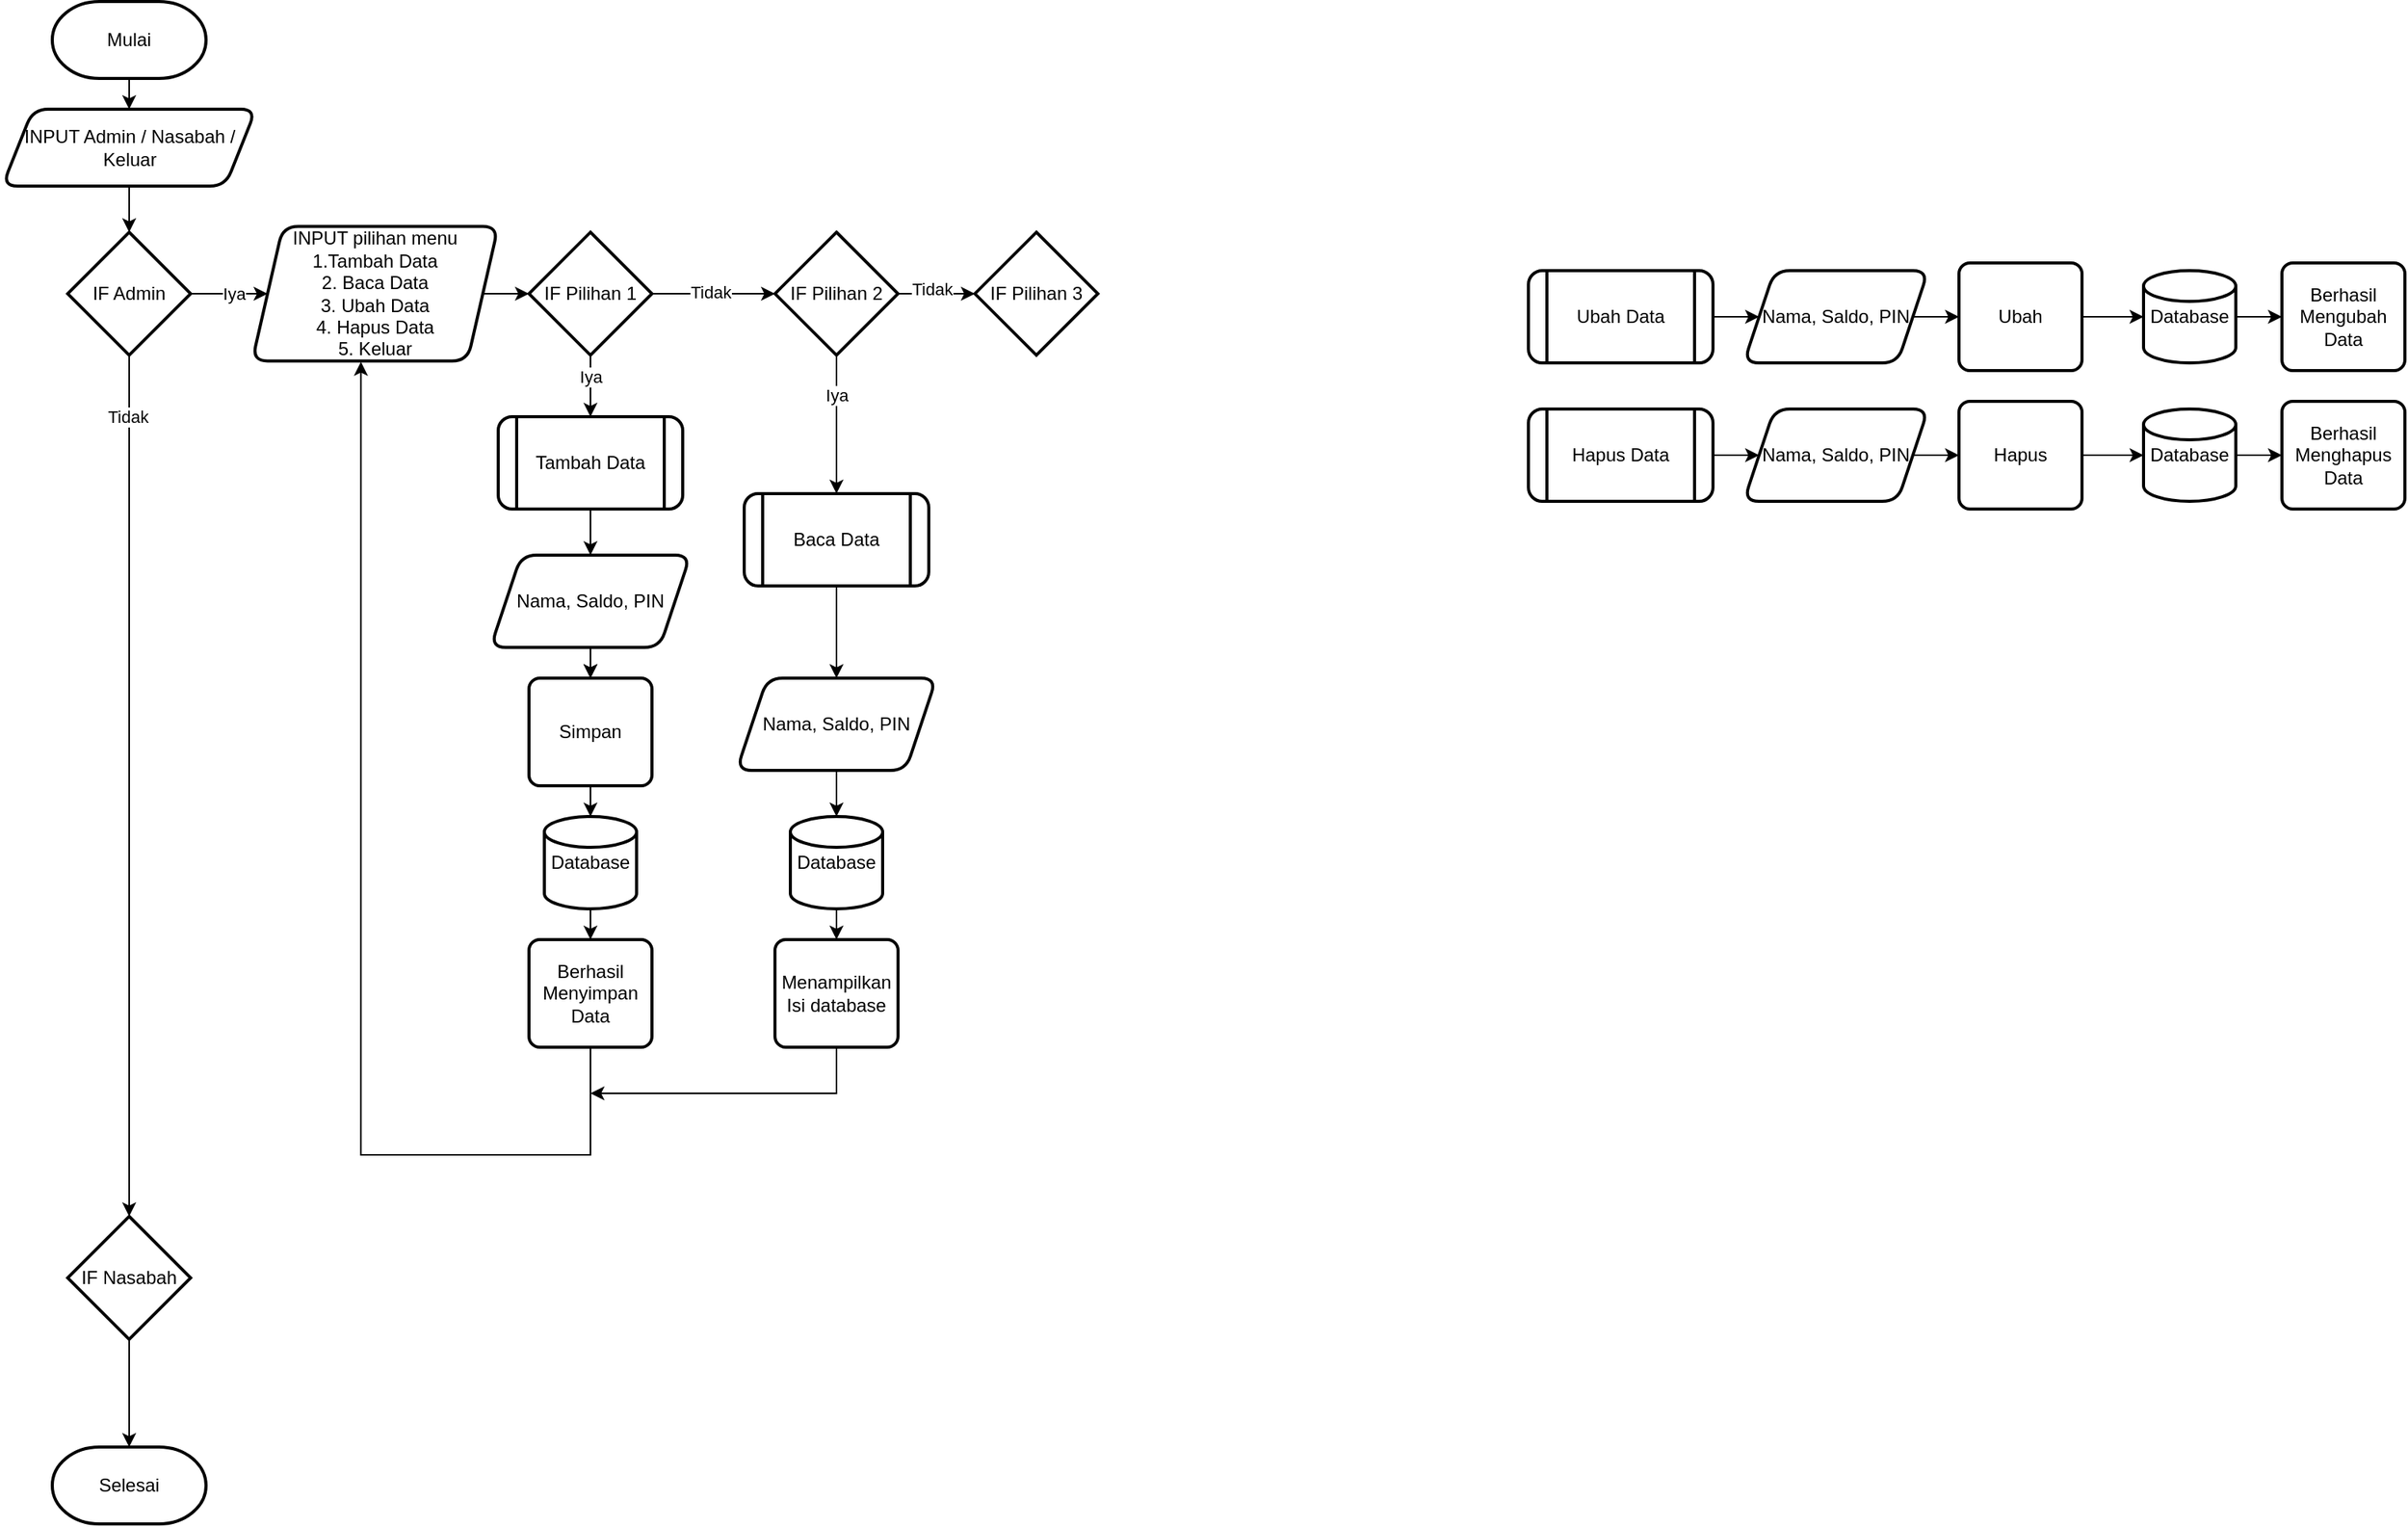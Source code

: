 <mxfile version="22.0.8" type="github">
  <diagram id="C5RBs43oDa-KdzZeNtuy" name="Page-1">
    <mxGraphModel dx="2388" dy="1116" grid="1" gridSize="10" guides="1" tooltips="1" connect="1" arrows="1" fold="1" page="1" pageScale="1" pageWidth="827" pageHeight="1169" math="0" shadow="0">
      <root>
        <mxCell id="WIyWlLk6GJQsqaUBKTNV-0" />
        <mxCell id="WIyWlLk6GJQsqaUBKTNV-1" parent="WIyWlLk6GJQsqaUBKTNV-0" />
        <mxCell id="zfklzmeYC7Ft-h1iZyby-3" value="" style="edgeStyle=orthogonalEdgeStyle;rounded=0;orthogonalLoop=1;jettySize=auto;html=1;" edge="1" parent="WIyWlLk6GJQsqaUBKTNV-1" source="WIyWlLk6GJQsqaUBKTNV-3" target="zfklzmeYC7Ft-h1iZyby-2">
          <mxGeometry relative="1" as="geometry" />
        </mxCell>
        <mxCell id="WIyWlLk6GJQsqaUBKTNV-3" value="Mulai" style="rounded=1;whiteSpace=wrap;html=1;fontSize=12;glass=0;strokeWidth=2;shadow=0;shape=mxgraph.flowchart.terminator;" parent="WIyWlLk6GJQsqaUBKTNV-1" vertex="1">
          <mxGeometry x="40" y="10" width="100" height="50" as="geometry" />
        </mxCell>
        <mxCell id="__ayeiybQwEucT607R1I-3" value="" style="edgeStyle=orthogonalEdgeStyle;rounded=0;orthogonalLoop=1;jettySize=auto;html=1;" parent="WIyWlLk6GJQsqaUBKTNV-1" source="__ayeiybQwEucT607R1I-0" target="__ayeiybQwEucT607R1I-2" edge="1">
          <mxGeometry relative="1" as="geometry" />
        </mxCell>
        <mxCell id="zfklzmeYC7Ft-h1iZyby-1" value="Tidak" style="edgeLabel;html=1;align=center;verticalAlign=middle;resizable=0;points=[];" vertex="1" connectable="0" parent="__ayeiybQwEucT607R1I-3">
          <mxGeometry x="-0.857" y="-1" relative="1" as="geometry">
            <mxPoint as="offset" />
          </mxGeometry>
        </mxCell>
        <mxCell id="zfklzmeYC7Ft-h1iZyby-8" value="" style="edgeStyle=orthogonalEdgeStyle;rounded=0;orthogonalLoop=1;jettySize=auto;html=1;" edge="1" parent="WIyWlLk6GJQsqaUBKTNV-1" source="__ayeiybQwEucT607R1I-0" target="zfklzmeYC7Ft-h1iZyby-7">
          <mxGeometry relative="1" as="geometry" />
        </mxCell>
        <mxCell id="zfklzmeYC7Ft-h1iZyby-9" value="Iya" style="edgeLabel;html=1;align=center;verticalAlign=middle;resizable=0;points=[];" vertex="1" connectable="0" parent="zfklzmeYC7Ft-h1iZyby-8">
          <mxGeometry x="0.111" relative="1" as="geometry">
            <mxPoint as="offset" />
          </mxGeometry>
        </mxCell>
        <mxCell id="__ayeiybQwEucT607R1I-0" value="IF Admin" style="whiteSpace=wrap;html=1;rounded=1;glass=0;strokeWidth=2;shadow=0;shape=mxgraph.flowchart.decision;" parent="WIyWlLk6GJQsqaUBKTNV-1" vertex="1">
          <mxGeometry x="50" y="160" width="80" height="80" as="geometry" />
        </mxCell>
        <mxCell id="__ayeiybQwEucT607R1I-7" value="" style="edgeStyle=orthogonalEdgeStyle;rounded=0;orthogonalLoop=1;jettySize=auto;html=1;" parent="WIyWlLk6GJQsqaUBKTNV-1" source="__ayeiybQwEucT607R1I-2" target="__ayeiybQwEucT607R1I-6" edge="1">
          <mxGeometry relative="1" as="geometry" />
        </mxCell>
        <mxCell id="__ayeiybQwEucT607R1I-2" value="IF Nasabah" style="whiteSpace=wrap;html=1;rounded=1;glass=0;strokeWidth=2;shadow=0;shape=mxgraph.flowchart.decision;" parent="WIyWlLk6GJQsqaUBKTNV-1" vertex="1">
          <mxGeometry x="50" y="800" width="80" height="80" as="geometry" />
        </mxCell>
        <mxCell id="__ayeiybQwEucT607R1I-6" value="Selesai" style="rounded=1;whiteSpace=wrap;html=1;fontSize=12;glass=0;strokeWidth=2;shadow=0;shape=mxgraph.flowchart.terminator;" parent="WIyWlLk6GJQsqaUBKTNV-1" vertex="1">
          <mxGeometry x="40" y="950" width="100" height="50" as="geometry" />
        </mxCell>
        <mxCell id="__ayeiybQwEucT607R1I-11" value="" style="edgeStyle=orthogonalEdgeStyle;rounded=0;orthogonalLoop=1;jettySize=auto;html=1;" parent="WIyWlLk6GJQsqaUBKTNV-1" source="__ayeiybQwEucT607R1I-8" target="__ayeiybQwEucT607R1I-10" edge="1">
          <mxGeometry relative="1" as="geometry" />
        </mxCell>
        <mxCell id="zfklzmeYC7Ft-h1iZyby-15" value="" style="edgeStyle=orthogonalEdgeStyle;rounded=0;orthogonalLoop=1;jettySize=auto;html=1;" edge="1" parent="WIyWlLk6GJQsqaUBKTNV-1" source="__ayeiybQwEucT607R1I-8" target="__ayeiybQwEucT607R1I-14">
          <mxGeometry relative="1" as="geometry" />
        </mxCell>
        <mxCell id="__ayeiybQwEucT607R1I-8" value="Tambah Data" style="shape=process;whiteSpace=wrap;html=1;backgroundOutline=1;rounded=1;glass=0;strokeWidth=2;shadow=0;" parent="WIyWlLk6GJQsqaUBKTNV-1" vertex="1">
          <mxGeometry x="330" y="280" width="120" height="60" as="geometry" />
        </mxCell>
        <mxCell id="__ayeiybQwEucT607R1I-15" value="" style="edgeStyle=orthogonalEdgeStyle;rounded=0;orthogonalLoop=1;jettySize=auto;html=1;" parent="WIyWlLk6GJQsqaUBKTNV-1" source="__ayeiybQwEucT607R1I-10" target="__ayeiybQwEucT607R1I-14" edge="1">
          <mxGeometry relative="1" as="geometry" />
        </mxCell>
        <mxCell id="__ayeiybQwEucT607R1I-10" value="Nama, Saldo, PIN" style="shape=parallelogram;perimeter=parallelogramPerimeter;whiteSpace=wrap;html=1;fixedSize=1;rounded=1;glass=0;strokeWidth=2;shadow=0;" parent="WIyWlLk6GJQsqaUBKTNV-1" vertex="1">
          <mxGeometry x="325" y="370" width="130" height="60" as="geometry" />
        </mxCell>
        <mxCell id="__ayeiybQwEucT607R1I-17" value="" style="edgeStyle=orthogonalEdgeStyle;rounded=0;orthogonalLoop=1;jettySize=auto;html=1;" parent="WIyWlLk6GJQsqaUBKTNV-1" source="__ayeiybQwEucT607R1I-14" target="__ayeiybQwEucT607R1I-16" edge="1">
          <mxGeometry relative="1" as="geometry" />
        </mxCell>
        <mxCell id="__ayeiybQwEucT607R1I-14" value="Simpan" style="rounded=1;whiteSpace=wrap;html=1;absoluteArcSize=1;arcSize=14;strokeWidth=2;" parent="WIyWlLk6GJQsqaUBKTNV-1" vertex="1">
          <mxGeometry x="350" y="450" width="80" height="70" as="geometry" />
        </mxCell>
        <mxCell id="__ayeiybQwEucT607R1I-67" value="" style="edgeStyle=orthogonalEdgeStyle;rounded=0;orthogonalLoop=1;jettySize=auto;html=1;" parent="WIyWlLk6GJQsqaUBKTNV-1" source="__ayeiybQwEucT607R1I-16" target="__ayeiybQwEucT607R1I-19" edge="1">
          <mxGeometry relative="1" as="geometry" />
        </mxCell>
        <mxCell id="__ayeiybQwEucT607R1I-16" value="Database" style="strokeWidth=2;html=1;shape=mxgraph.flowchart.database;whiteSpace=wrap;" parent="WIyWlLk6GJQsqaUBKTNV-1" vertex="1">
          <mxGeometry x="360" y="540" width="60" height="60" as="geometry" />
        </mxCell>
        <mxCell id="zfklzmeYC7Ft-h1iZyby-21" value="" style="edgeStyle=orthogonalEdgeStyle;rounded=0;orthogonalLoop=1;jettySize=auto;html=1;entryX=0.442;entryY=1.006;entryDx=0;entryDy=0;entryPerimeter=0;exitX=0.5;exitY=1;exitDx=0;exitDy=0;" edge="1" parent="WIyWlLk6GJQsqaUBKTNV-1" source="__ayeiybQwEucT607R1I-19" target="zfklzmeYC7Ft-h1iZyby-7">
          <mxGeometry relative="1" as="geometry">
            <mxPoint x="240" y="270" as="targetPoint" />
            <Array as="points">
              <mxPoint x="390" y="760" />
              <mxPoint x="241" y="760" />
            </Array>
          </mxGeometry>
        </mxCell>
        <mxCell id="__ayeiybQwEucT607R1I-19" value="Berhasil Menyimpan Data" style="rounded=1;whiteSpace=wrap;html=1;absoluteArcSize=1;arcSize=14;strokeWidth=2;" parent="WIyWlLk6GJQsqaUBKTNV-1" vertex="1">
          <mxGeometry x="350" y="620" width="80" height="70" as="geometry" />
        </mxCell>
        <mxCell id="__ayeiybQwEucT607R1I-21" value="" style="edgeStyle=orthogonalEdgeStyle;rounded=0;orthogonalLoop=1;jettySize=auto;html=1;" parent="WIyWlLk6GJQsqaUBKTNV-1" source="__ayeiybQwEucT607R1I-22" target="__ayeiybQwEucT607R1I-24" edge="1">
          <mxGeometry relative="1" as="geometry" />
        </mxCell>
        <mxCell id="__ayeiybQwEucT607R1I-22" value="Baca Data" style="shape=process;whiteSpace=wrap;html=1;backgroundOutline=1;rounded=1;glass=0;strokeWidth=2;shadow=0;" parent="WIyWlLk6GJQsqaUBKTNV-1" vertex="1">
          <mxGeometry x="490" y="330" width="120" height="60" as="geometry" />
        </mxCell>
        <mxCell id="__ayeiybQwEucT607R1I-66" value="" style="edgeStyle=orthogonalEdgeStyle;rounded=0;orthogonalLoop=1;jettySize=auto;html=1;" parent="WIyWlLk6GJQsqaUBKTNV-1" source="__ayeiybQwEucT607R1I-24" target="__ayeiybQwEucT607R1I-27" edge="1">
          <mxGeometry relative="1" as="geometry" />
        </mxCell>
        <mxCell id="__ayeiybQwEucT607R1I-24" value="Nama, Saldo, PIN" style="shape=parallelogram;perimeter=parallelogramPerimeter;whiteSpace=wrap;html=1;fixedSize=1;rounded=1;glass=0;strokeWidth=2;shadow=0;" parent="WIyWlLk6GJQsqaUBKTNV-1" vertex="1">
          <mxGeometry x="485" y="450" width="130" height="60" as="geometry" />
        </mxCell>
        <mxCell id="__ayeiybQwEucT607R1I-70" value="" style="edgeStyle=orthogonalEdgeStyle;rounded=0;orthogonalLoop=1;jettySize=auto;html=1;" parent="WIyWlLk6GJQsqaUBKTNV-1" source="__ayeiybQwEucT607R1I-27" target="__ayeiybQwEucT607R1I-28" edge="1">
          <mxGeometry relative="1" as="geometry" />
        </mxCell>
        <mxCell id="__ayeiybQwEucT607R1I-27" value="Database" style="strokeWidth=2;html=1;shape=mxgraph.flowchart.database;whiteSpace=wrap;" parent="WIyWlLk6GJQsqaUBKTNV-1" vertex="1">
          <mxGeometry x="520" y="540" width="60" height="60" as="geometry" />
        </mxCell>
        <mxCell id="zfklzmeYC7Ft-h1iZyby-33" value="" style="edgeStyle=orthogonalEdgeStyle;rounded=0;orthogonalLoop=1;jettySize=auto;html=1;" edge="1" parent="WIyWlLk6GJQsqaUBKTNV-1" source="__ayeiybQwEucT607R1I-28">
          <mxGeometry relative="1" as="geometry">
            <mxPoint x="390" y="720" as="targetPoint" />
            <Array as="points">
              <mxPoint x="550" y="720" />
            </Array>
          </mxGeometry>
        </mxCell>
        <mxCell id="__ayeiybQwEucT607R1I-28" value="Menampilkan Isi database" style="rounded=1;whiteSpace=wrap;html=1;absoluteArcSize=1;arcSize=14;strokeWidth=2;" parent="WIyWlLk6GJQsqaUBKTNV-1" vertex="1">
          <mxGeometry x="510" y="620" width="80" height="70" as="geometry" />
        </mxCell>
        <mxCell id="__ayeiybQwEucT607R1I-45" value="" style="edgeStyle=orthogonalEdgeStyle;rounded=0;orthogonalLoop=1;jettySize=auto;html=1;" parent="WIyWlLk6GJQsqaUBKTNV-1" source="__ayeiybQwEucT607R1I-46" target="__ayeiybQwEucT607R1I-48" edge="1">
          <mxGeometry relative="1" as="geometry" />
        </mxCell>
        <mxCell id="__ayeiybQwEucT607R1I-46" value="Ubah Data" style="shape=process;whiteSpace=wrap;html=1;backgroundOutline=1;rounded=1;glass=0;strokeWidth=2;shadow=0;" parent="WIyWlLk6GJQsqaUBKTNV-1" vertex="1">
          <mxGeometry x="1000" y="185" width="120" height="60" as="geometry" />
        </mxCell>
        <mxCell id="__ayeiybQwEucT607R1I-47" value="" style="edgeStyle=orthogonalEdgeStyle;rounded=0;orthogonalLoop=1;jettySize=auto;html=1;" parent="WIyWlLk6GJQsqaUBKTNV-1" source="__ayeiybQwEucT607R1I-48" target="__ayeiybQwEucT607R1I-50" edge="1">
          <mxGeometry relative="1" as="geometry" />
        </mxCell>
        <mxCell id="__ayeiybQwEucT607R1I-48" value="Nama, Saldo, PIN" style="shape=parallelogram;perimeter=parallelogramPerimeter;whiteSpace=wrap;html=1;fixedSize=1;rounded=1;glass=0;strokeWidth=2;shadow=0;" parent="WIyWlLk6GJQsqaUBKTNV-1" vertex="1">
          <mxGeometry x="1140" y="185" width="120" height="60" as="geometry" />
        </mxCell>
        <mxCell id="__ayeiybQwEucT607R1I-49" value="" style="edgeStyle=orthogonalEdgeStyle;rounded=0;orthogonalLoop=1;jettySize=auto;html=1;" parent="WIyWlLk6GJQsqaUBKTNV-1" source="__ayeiybQwEucT607R1I-50" target="__ayeiybQwEucT607R1I-51" edge="1">
          <mxGeometry relative="1" as="geometry" />
        </mxCell>
        <mxCell id="__ayeiybQwEucT607R1I-50" value="Ubah" style="rounded=1;whiteSpace=wrap;html=1;absoluteArcSize=1;arcSize=14;strokeWidth=2;" parent="WIyWlLk6GJQsqaUBKTNV-1" vertex="1">
          <mxGeometry x="1280" y="180" width="80" height="70" as="geometry" />
        </mxCell>
        <mxCell id="__ayeiybQwEucT607R1I-68" value="" style="edgeStyle=orthogonalEdgeStyle;rounded=0;orthogonalLoop=1;jettySize=auto;html=1;" parent="WIyWlLk6GJQsqaUBKTNV-1" source="__ayeiybQwEucT607R1I-51" target="__ayeiybQwEucT607R1I-52" edge="1">
          <mxGeometry relative="1" as="geometry" />
        </mxCell>
        <mxCell id="__ayeiybQwEucT607R1I-51" value="Database" style="strokeWidth=2;html=1;shape=mxgraph.flowchart.database;whiteSpace=wrap;" parent="WIyWlLk6GJQsqaUBKTNV-1" vertex="1">
          <mxGeometry x="1400" y="185" width="60" height="60" as="geometry" />
        </mxCell>
        <mxCell id="__ayeiybQwEucT607R1I-52" value="Berhasil Mengubah Data" style="rounded=1;whiteSpace=wrap;html=1;absoluteArcSize=1;arcSize=14;strokeWidth=2;" parent="WIyWlLk6GJQsqaUBKTNV-1" vertex="1">
          <mxGeometry x="1490" y="180" width="80" height="70" as="geometry" />
        </mxCell>
        <mxCell id="__ayeiybQwEucT607R1I-53" value="" style="edgeStyle=orthogonalEdgeStyle;rounded=0;orthogonalLoop=1;jettySize=auto;html=1;" parent="WIyWlLk6GJQsqaUBKTNV-1" source="__ayeiybQwEucT607R1I-54" target="__ayeiybQwEucT607R1I-56" edge="1">
          <mxGeometry relative="1" as="geometry" />
        </mxCell>
        <mxCell id="__ayeiybQwEucT607R1I-54" value="Hapus Data" style="shape=process;whiteSpace=wrap;html=1;backgroundOutline=1;rounded=1;glass=0;strokeWidth=2;shadow=0;" parent="WIyWlLk6GJQsqaUBKTNV-1" vertex="1">
          <mxGeometry x="1000" y="275" width="120" height="60" as="geometry" />
        </mxCell>
        <mxCell id="__ayeiybQwEucT607R1I-55" value="" style="edgeStyle=orthogonalEdgeStyle;rounded=0;orthogonalLoop=1;jettySize=auto;html=1;" parent="WIyWlLk6GJQsqaUBKTNV-1" source="__ayeiybQwEucT607R1I-56" target="__ayeiybQwEucT607R1I-58" edge="1">
          <mxGeometry relative="1" as="geometry" />
        </mxCell>
        <mxCell id="__ayeiybQwEucT607R1I-56" value="Nama, Saldo, PIN" style="shape=parallelogram;perimeter=parallelogramPerimeter;whiteSpace=wrap;html=1;fixedSize=1;rounded=1;glass=0;strokeWidth=2;shadow=0;" parent="WIyWlLk6GJQsqaUBKTNV-1" vertex="1">
          <mxGeometry x="1140" y="275" width="120" height="60" as="geometry" />
        </mxCell>
        <mxCell id="__ayeiybQwEucT607R1I-57" value="" style="edgeStyle=orthogonalEdgeStyle;rounded=0;orthogonalLoop=1;jettySize=auto;html=1;" parent="WIyWlLk6GJQsqaUBKTNV-1" source="__ayeiybQwEucT607R1I-58" target="__ayeiybQwEucT607R1I-59" edge="1">
          <mxGeometry relative="1" as="geometry" />
        </mxCell>
        <mxCell id="__ayeiybQwEucT607R1I-58" value="Hapus" style="rounded=1;whiteSpace=wrap;html=1;absoluteArcSize=1;arcSize=14;strokeWidth=2;" parent="WIyWlLk6GJQsqaUBKTNV-1" vertex="1">
          <mxGeometry x="1280" y="270" width="80" height="70" as="geometry" />
        </mxCell>
        <mxCell id="__ayeiybQwEucT607R1I-69" value="" style="edgeStyle=orthogonalEdgeStyle;rounded=0;orthogonalLoop=1;jettySize=auto;html=1;" parent="WIyWlLk6GJQsqaUBKTNV-1" source="__ayeiybQwEucT607R1I-59" target="__ayeiybQwEucT607R1I-60" edge="1">
          <mxGeometry relative="1" as="geometry" />
        </mxCell>
        <mxCell id="__ayeiybQwEucT607R1I-59" value="Database" style="strokeWidth=2;html=1;shape=mxgraph.flowchart.database;whiteSpace=wrap;" parent="WIyWlLk6GJQsqaUBKTNV-1" vertex="1">
          <mxGeometry x="1400" y="275" width="60" height="60" as="geometry" />
        </mxCell>
        <mxCell id="__ayeiybQwEucT607R1I-60" value="Berhasil Menghapus Data" style="rounded=1;whiteSpace=wrap;html=1;absoluteArcSize=1;arcSize=14;strokeWidth=2;" parent="WIyWlLk6GJQsqaUBKTNV-1" vertex="1">
          <mxGeometry x="1490" y="270" width="80" height="70" as="geometry" />
        </mxCell>
        <mxCell id="zfklzmeYC7Ft-h1iZyby-4" value="" style="edgeStyle=orthogonalEdgeStyle;rounded=0;orthogonalLoop=1;jettySize=auto;html=1;" edge="1" parent="WIyWlLk6GJQsqaUBKTNV-1" source="zfklzmeYC7Ft-h1iZyby-2" target="__ayeiybQwEucT607R1I-0">
          <mxGeometry relative="1" as="geometry" />
        </mxCell>
        <mxCell id="zfklzmeYC7Ft-h1iZyby-2" value="INPUT Admin / Nasabah / Keluar" style="shape=parallelogram;perimeter=parallelogramPerimeter;whiteSpace=wrap;html=1;fixedSize=1;rounded=1;glass=0;strokeWidth=2;shadow=0;" vertex="1" parent="WIyWlLk6GJQsqaUBKTNV-1">
          <mxGeometry x="7.5" y="80" width="165" height="50" as="geometry" />
        </mxCell>
        <mxCell id="zfklzmeYC7Ft-h1iZyby-11" value="" style="edgeStyle=orthogonalEdgeStyle;rounded=0;orthogonalLoop=1;jettySize=auto;html=1;" edge="1" parent="WIyWlLk6GJQsqaUBKTNV-1" source="zfklzmeYC7Ft-h1iZyby-7" target="zfklzmeYC7Ft-h1iZyby-10">
          <mxGeometry relative="1" as="geometry" />
        </mxCell>
        <mxCell id="zfklzmeYC7Ft-h1iZyby-7" value="INPUT pilihan menu&lt;br&gt;1.Tambah Data&lt;br&gt;2. Baca Data&lt;br&gt;3. Ubah Data&lt;br&gt;4. Hapus Data&lt;br&gt;5. Keluar" style="shape=parallelogram;perimeter=parallelogramPerimeter;whiteSpace=wrap;html=1;fixedSize=1;rounded=1;glass=0;strokeWidth=2;shadow=0;" vertex="1" parent="WIyWlLk6GJQsqaUBKTNV-1">
          <mxGeometry x="170" y="156.25" width="160" height="87.5" as="geometry" />
        </mxCell>
        <mxCell id="zfklzmeYC7Ft-h1iZyby-13" value="" style="edgeStyle=orthogonalEdgeStyle;rounded=0;orthogonalLoop=1;jettySize=auto;html=1;" edge="1" parent="WIyWlLk6GJQsqaUBKTNV-1" source="zfklzmeYC7Ft-h1iZyby-10" target="zfklzmeYC7Ft-h1iZyby-12">
          <mxGeometry relative="1" as="geometry" />
        </mxCell>
        <mxCell id="zfklzmeYC7Ft-h1iZyby-18" value="Tidak" style="edgeLabel;html=1;align=center;verticalAlign=middle;resizable=0;points=[];" vertex="1" connectable="0" parent="zfklzmeYC7Ft-h1iZyby-13">
          <mxGeometry x="-0.045" y="1" relative="1" as="geometry">
            <mxPoint as="offset" />
          </mxGeometry>
        </mxCell>
        <mxCell id="zfklzmeYC7Ft-h1iZyby-16" value="" style="edgeStyle=orthogonalEdgeStyle;rounded=0;orthogonalLoop=1;jettySize=auto;html=1;" edge="1" parent="WIyWlLk6GJQsqaUBKTNV-1" source="zfklzmeYC7Ft-h1iZyby-10" target="__ayeiybQwEucT607R1I-8">
          <mxGeometry relative="1" as="geometry" />
        </mxCell>
        <mxCell id="zfklzmeYC7Ft-h1iZyby-19" value="Iya" style="edgeLabel;html=1;align=center;verticalAlign=middle;resizable=0;points=[];" vertex="1" connectable="0" parent="zfklzmeYC7Ft-h1iZyby-16">
          <mxGeometry x="-0.29" relative="1" as="geometry">
            <mxPoint as="offset" />
          </mxGeometry>
        </mxCell>
        <mxCell id="zfklzmeYC7Ft-h1iZyby-10" value="IF Pilihan 1" style="whiteSpace=wrap;html=1;rounded=1;glass=0;strokeWidth=2;shadow=0;shape=mxgraph.flowchart.decision;" vertex="1" parent="WIyWlLk6GJQsqaUBKTNV-1">
          <mxGeometry x="350" y="160" width="80" height="80" as="geometry" />
        </mxCell>
        <mxCell id="zfklzmeYC7Ft-h1iZyby-22" value="" style="edgeStyle=orthogonalEdgeStyle;rounded=0;orthogonalLoop=1;jettySize=auto;html=1;" edge="1" parent="WIyWlLk6GJQsqaUBKTNV-1" source="zfklzmeYC7Ft-h1iZyby-12" target="__ayeiybQwEucT607R1I-22">
          <mxGeometry relative="1" as="geometry" />
        </mxCell>
        <mxCell id="zfklzmeYC7Ft-h1iZyby-23" value="Iya" style="edgeLabel;html=1;align=center;verticalAlign=middle;resizable=0;points=[];" vertex="1" connectable="0" parent="zfklzmeYC7Ft-h1iZyby-22">
          <mxGeometry x="-0.422" relative="1" as="geometry">
            <mxPoint as="offset" />
          </mxGeometry>
        </mxCell>
        <mxCell id="zfklzmeYC7Ft-h1iZyby-29" value="" style="edgeStyle=orthogonalEdgeStyle;rounded=0;orthogonalLoop=1;jettySize=auto;html=1;" edge="1" parent="WIyWlLk6GJQsqaUBKTNV-1" source="zfklzmeYC7Ft-h1iZyby-12" target="zfklzmeYC7Ft-h1iZyby-28">
          <mxGeometry relative="1" as="geometry" />
        </mxCell>
        <mxCell id="zfklzmeYC7Ft-h1iZyby-31" value="Tidak" style="edgeLabel;html=1;align=center;verticalAlign=middle;resizable=0;points=[];" vertex="1" connectable="0" parent="zfklzmeYC7Ft-h1iZyby-29">
          <mxGeometry x="-0.143" y="3" relative="1" as="geometry">
            <mxPoint as="offset" />
          </mxGeometry>
        </mxCell>
        <mxCell id="zfklzmeYC7Ft-h1iZyby-12" value="IF Pilihan 2" style="whiteSpace=wrap;html=1;rounded=1;glass=0;strokeWidth=2;shadow=0;shape=mxgraph.flowchart.decision;" vertex="1" parent="WIyWlLk6GJQsqaUBKTNV-1">
          <mxGeometry x="510" y="160" width="80" height="80" as="geometry" />
        </mxCell>
        <mxCell id="zfklzmeYC7Ft-h1iZyby-28" value="IF Pilihan 3" style="whiteSpace=wrap;html=1;rounded=1;glass=0;strokeWidth=2;shadow=0;shape=mxgraph.flowchart.decision;" vertex="1" parent="WIyWlLk6GJQsqaUBKTNV-1">
          <mxGeometry x="640" y="160" width="80" height="80" as="geometry" />
        </mxCell>
      </root>
    </mxGraphModel>
  </diagram>
</mxfile>

